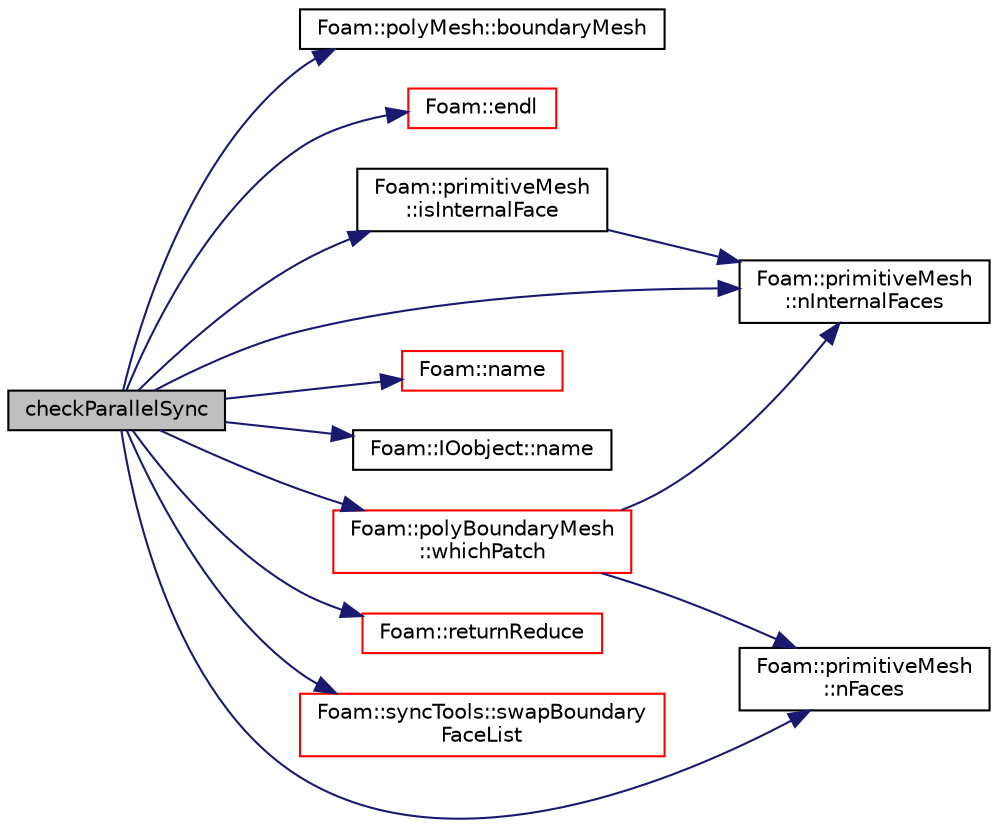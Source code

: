 digraph "checkParallelSync"
{
  bgcolor="transparent";
  edge [fontname="Helvetica",fontsize="10",labelfontname="Helvetica",labelfontsize="10"];
  node [fontname="Helvetica",fontsize="10",shape=record];
  rankdir="LR";
  Node1 [label="checkParallelSync",height=0.2,width=0.4,color="black", fillcolor="grey75", style="filled", fontcolor="black"];
  Node1 -> Node2 [color="midnightblue",fontsize="10",style="solid",fontname="Helvetica"];
  Node2 [label="Foam::polyMesh::boundaryMesh",height=0.2,width=0.4,color="black",URL="$a01959.html#a6b7f5ba89250dbd7a1c6c7860ab60fe3",tooltip="Return boundary mesh. "];
  Node1 -> Node3 [color="midnightblue",fontsize="10",style="solid",fontname="Helvetica"];
  Node3 [label="Foam::endl",height=0.2,width=0.4,color="red",URL="$a10909.html#a2db8fe02a0d3909e9351bb4275b23ce4",tooltip="Add newline and flush stream. "];
  Node1 -> Node4 [color="midnightblue",fontsize="10",style="solid",fontname="Helvetica"];
  Node4 [label="Foam::primitiveMesh\l::isInternalFace",height=0.2,width=0.4,color="black",URL="$a02018.html#a836bb7ec097736e6d0c7903e486776a8",tooltip="Return true if given face label is internal to the mesh. "];
  Node4 -> Node5 [color="midnightblue",fontsize="10",style="solid",fontname="Helvetica"];
  Node5 [label="Foam::primitiveMesh\l::nInternalFaces",height=0.2,width=0.4,color="black",URL="$a02018.html#aa1eec60bd258a70018b8ffda0dced7bb"];
  Node1 -> Node6 [color="midnightblue",fontsize="10",style="solid",fontname="Helvetica"];
  Node6 [label="Foam::name",height=0.2,width=0.4,color="red",URL="$a10909.html#adcb0df2bd4953cb6bb390272d8263c3a",tooltip="Return a string representation of a complex. "];
  Node1 -> Node7 [color="midnightblue",fontsize="10",style="solid",fontname="Helvetica"];
  Node7 [label="Foam::IOobject::name",height=0.2,width=0.4,color="black",URL="$a01203.html#a75b72488d2e82151b025744974919d5d",tooltip="Return name. "];
  Node1 -> Node8 [color="midnightblue",fontsize="10",style="solid",fontname="Helvetica"];
  Node8 [label="Foam::primitiveMesh\l::nFaces",height=0.2,width=0.4,color="black",URL="$a02018.html#a9be088de373a98524a153de7da0e92e8"];
  Node1 -> Node5 [color="midnightblue",fontsize="10",style="solid",fontname="Helvetica"];
  Node1 -> Node9 [color="midnightblue",fontsize="10",style="solid",fontname="Helvetica"];
  Node9 [label="Foam::returnReduce",height=0.2,width=0.4,color="red",URL="$a10909.html#a8d528a67d2a9c6fe4fb94bc86872624b"];
  Node1 -> Node10 [color="midnightblue",fontsize="10",style="solid",fontname="Helvetica"];
  Node10 [label="Foam::syncTools::swapBoundary\lFaceList",height=0.2,width=0.4,color="red",URL="$a02634.html#a30e4f2ce2c2399c35f5d674bdb7c07fd",tooltip="Swap coupled boundary face values. "];
  Node1 -> Node11 [color="midnightblue",fontsize="10",style="solid",fontname="Helvetica"];
  Node11 [label="Foam::polyBoundaryMesh\l::whichPatch",height=0.2,width=0.4,color="red",URL="$a01953.html#a6d7e875689c6272231ad4b60139b7324",tooltip="Return patch index for a given face label. "];
  Node11 -> Node8 [color="midnightblue",fontsize="10",style="solid",fontname="Helvetica"];
  Node11 -> Node5 [color="midnightblue",fontsize="10",style="solid",fontname="Helvetica"];
}
